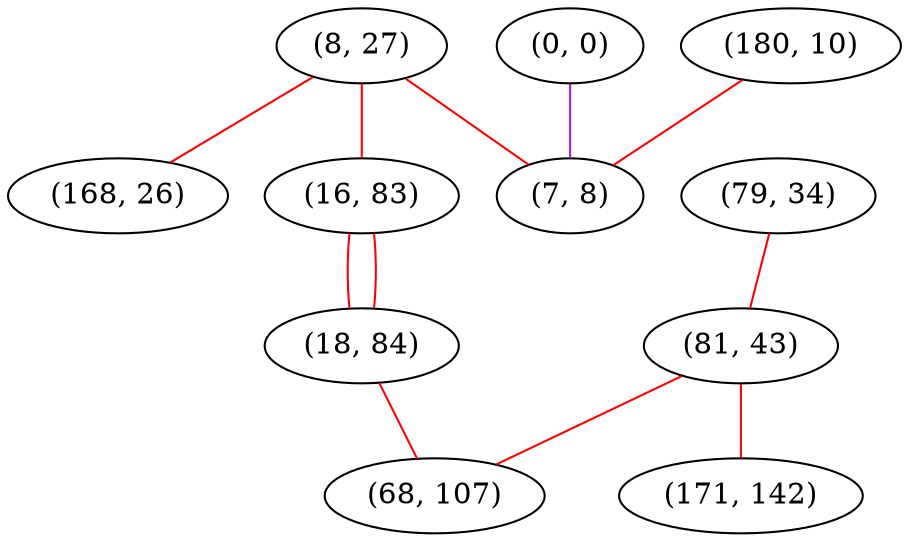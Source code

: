 graph "" {
"(8, 27)";
"(0, 0)";
"(79, 34)";
"(81, 43)";
"(168, 26)";
"(180, 10)";
"(171, 142)";
"(16, 83)";
"(7, 8)";
"(18, 84)";
"(68, 107)";
"(8, 27)" -- "(16, 83)"  [color=red, key=0, weight=1];
"(8, 27)" -- "(7, 8)"  [color=red, key=0, weight=1];
"(8, 27)" -- "(168, 26)"  [color=red, key=0, weight=1];
"(0, 0)" -- "(7, 8)"  [color=purple, key=0, weight=4];
"(79, 34)" -- "(81, 43)"  [color=red, key=0, weight=1];
"(81, 43)" -- "(171, 142)"  [color=red, key=0, weight=1];
"(81, 43)" -- "(68, 107)"  [color=red, key=0, weight=1];
"(180, 10)" -- "(7, 8)"  [color=red, key=0, weight=1];
"(16, 83)" -- "(18, 84)"  [color=red, key=0, weight=1];
"(16, 83)" -- "(18, 84)"  [color=red, key=1, weight=1];
"(18, 84)" -- "(68, 107)"  [color=red, key=0, weight=1];
}
